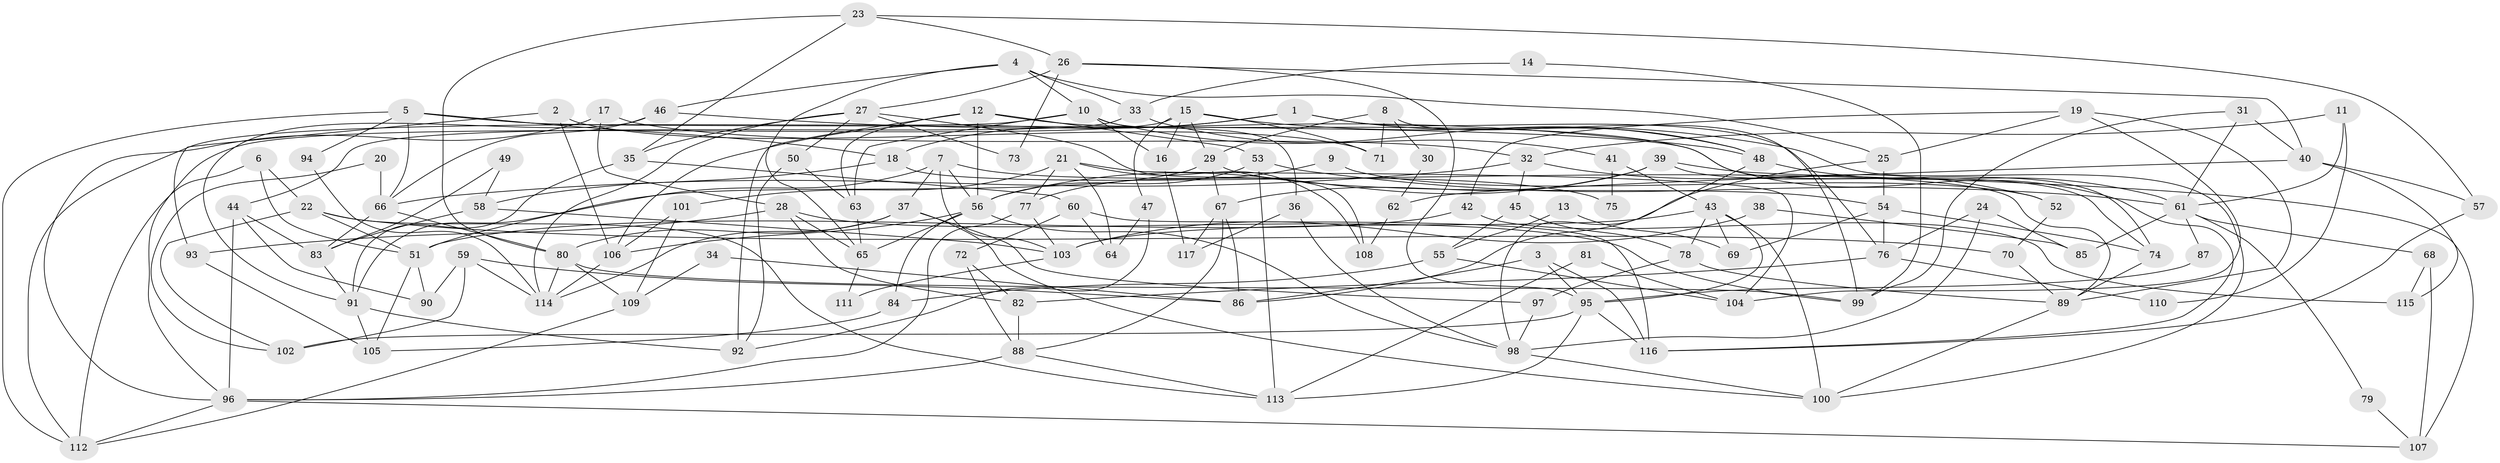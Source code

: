 // Generated by graph-tools (version 1.1) at 2025/50/03/09/25 04:50:47]
// undirected, 117 vertices, 234 edges
graph export_dot {
graph [start="1"]
  node [color=gray90,style=filled];
  1;
  2;
  3;
  4;
  5;
  6;
  7;
  8;
  9;
  10;
  11;
  12;
  13;
  14;
  15;
  16;
  17;
  18;
  19;
  20;
  21;
  22;
  23;
  24;
  25;
  26;
  27;
  28;
  29;
  30;
  31;
  32;
  33;
  34;
  35;
  36;
  37;
  38;
  39;
  40;
  41;
  42;
  43;
  44;
  45;
  46;
  47;
  48;
  49;
  50;
  51;
  52;
  53;
  54;
  55;
  56;
  57;
  58;
  59;
  60;
  61;
  62;
  63;
  64;
  65;
  66;
  67;
  68;
  69;
  70;
  71;
  72;
  73;
  74;
  75;
  76;
  77;
  78;
  79;
  80;
  81;
  82;
  83;
  84;
  85;
  86;
  87;
  88;
  89;
  90;
  91;
  92;
  93;
  94;
  95;
  96;
  97;
  98;
  99;
  100;
  101;
  102;
  103;
  104;
  105;
  106;
  107;
  108;
  109;
  110;
  111;
  112;
  113;
  114;
  115;
  116;
  117;
  1 -- 76;
  1 -- 48;
  1 -- 18;
  1 -- 106;
  2 -- 106;
  2 -- 93;
  2 -- 71;
  3 -- 86;
  3 -- 95;
  3 -- 116;
  4 -- 46;
  4 -- 10;
  4 -- 25;
  4 -- 33;
  4 -- 65;
  5 -- 18;
  5 -- 66;
  5 -- 94;
  5 -- 112;
  5 -- 116;
  6 -- 112;
  6 -- 22;
  6 -- 51;
  7 -- 51;
  7 -- 56;
  7 -- 37;
  7 -- 75;
  7 -- 103;
  8 -- 71;
  8 -- 99;
  8 -- 29;
  8 -- 30;
  9 -- 52;
  9 -- 77;
  10 -- 16;
  10 -- 48;
  10 -- 36;
  10 -- 63;
  10 -- 112;
  11 -- 61;
  11 -- 32;
  11 -- 110;
  12 -- 63;
  12 -- 74;
  12 -- 53;
  12 -- 56;
  12 -- 92;
  13 -- 55;
  13 -- 69;
  14 -- 33;
  14 -- 99;
  15 -- 29;
  15 -- 96;
  15 -- 16;
  15 -- 47;
  15 -- 71;
  15 -- 100;
  16 -- 117;
  17 -- 28;
  17 -- 96;
  17 -- 32;
  18 -- 58;
  18 -- 89;
  19 -- 42;
  19 -- 89;
  19 -- 25;
  19 -- 104;
  20 -- 66;
  20 -- 102;
  21 -- 64;
  21 -- 101;
  21 -- 77;
  21 -- 104;
  21 -- 108;
  22 -- 113;
  22 -- 102;
  22 -- 51;
  22 -- 70;
  23 -- 80;
  23 -- 57;
  23 -- 26;
  23 -- 35;
  24 -- 98;
  24 -- 76;
  24 -- 85;
  25 -- 54;
  25 -- 86;
  26 -- 95;
  26 -- 27;
  26 -- 40;
  26 -- 73;
  27 -- 114;
  27 -- 35;
  27 -- 50;
  27 -- 73;
  27 -- 108;
  28 -- 65;
  28 -- 82;
  28 -- 93;
  28 -- 99;
  29 -- 91;
  29 -- 54;
  29 -- 67;
  30 -- 62;
  31 -- 99;
  31 -- 61;
  31 -- 40;
  32 -- 66;
  32 -- 45;
  32 -- 52;
  33 -- 44;
  33 -- 41;
  34 -- 86;
  34 -- 109;
  35 -- 60;
  35 -- 91;
  36 -- 98;
  36 -- 117;
  37 -- 100;
  37 -- 80;
  37 -- 97;
  37 -- 114;
  38 -- 85;
  38 -- 103;
  39 -- 74;
  39 -- 56;
  39 -- 67;
  39 -- 107;
  40 -- 57;
  40 -- 62;
  40 -- 115;
  41 -- 43;
  41 -- 75;
  42 -- 115;
  42 -- 51;
  43 -- 103;
  43 -- 100;
  43 -- 69;
  43 -- 78;
  43 -- 95;
  44 -- 96;
  44 -- 90;
  44 -- 83;
  45 -- 78;
  45 -- 55;
  46 -- 91;
  46 -- 66;
  46 -- 48;
  47 -- 92;
  47 -- 64;
  48 -- 98;
  48 -- 61;
  49 -- 58;
  49 -- 83;
  50 -- 63;
  50 -- 92;
  51 -- 90;
  51 -- 105;
  52 -- 70;
  53 -- 56;
  53 -- 61;
  53 -- 113;
  54 -- 69;
  54 -- 74;
  54 -- 76;
  55 -- 104;
  55 -- 84;
  56 -- 84;
  56 -- 65;
  56 -- 98;
  56 -- 106;
  57 -- 116;
  58 -- 103;
  58 -- 83;
  59 -- 114;
  59 -- 86;
  59 -- 90;
  59 -- 102;
  60 -- 116;
  60 -- 64;
  60 -- 72;
  61 -- 68;
  61 -- 79;
  61 -- 85;
  61 -- 87;
  62 -- 108;
  63 -- 65;
  65 -- 111;
  66 -- 83;
  66 -- 80;
  67 -- 86;
  67 -- 88;
  67 -- 117;
  68 -- 107;
  68 -- 115;
  70 -- 89;
  72 -- 88;
  72 -- 82;
  74 -- 89;
  76 -- 82;
  76 -- 110;
  77 -- 96;
  77 -- 103;
  78 -- 97;
  78 -- 89;
  79 -- 107;
  80 -- 114;
  80 -- 99;
  80 -- 109;
  81 -- 113;
  81 -- 104;
  82 -- 88;
  83 -- 91;
  84 -- 105;
  87 -- 95;
  88 -- 113;
  88 -- 96;
  89 -- 100;
  91 -- 92;
  91 -- 105;
  93 -- 105;
  94 -- 114;
  95 -- 116;
  95 -- 102;
  95 -- 113;
  96 -- 112;
  96 -- 107;
  97 -- 98;
  98 -- 100;
  101 -- 106;
  101 -- 109;
  103 -- 111;
  106 -- 114;
  109 -- 112;
}
